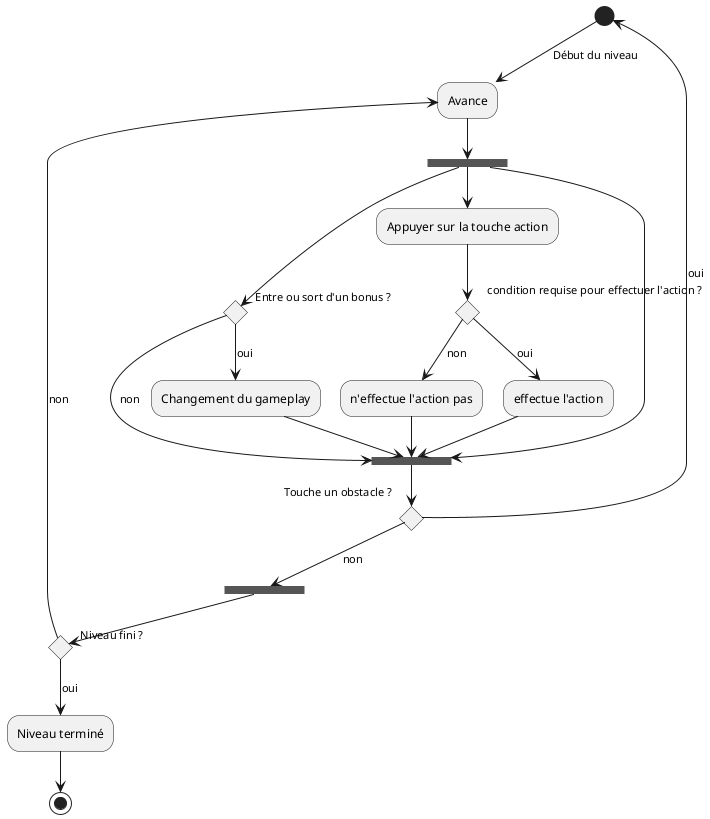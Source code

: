 @startuml

(*) --> [Début du niveau] "Avance" as run
--> ===B1===
===B1=== --> "Appuyer sur la touche action"
--> if "condition requise pour effectuer l'action ?" then
--> [oui] "effectue l'action"
--> ===B3===
else 
--> [non] "n'effectue l'action pas"
--> ===B3===

===B1=== --> ===B3===
===B3=== --> if "Touche un obstacle ?" as obs then
--> [oui] start
else 
--> [non] ===B2===

===B1=== --> if "Entre ou sort d'un bonus ?" then
--> [oui] "Changement du gameplay"
--> ===B3===
else 
--> [non] ===B3===

===B2=== --> if "Niveau fini ?" as finish then
--> [oui] "Niveau terminé"
--> (*)
else 
--> [non] run
@enduml
